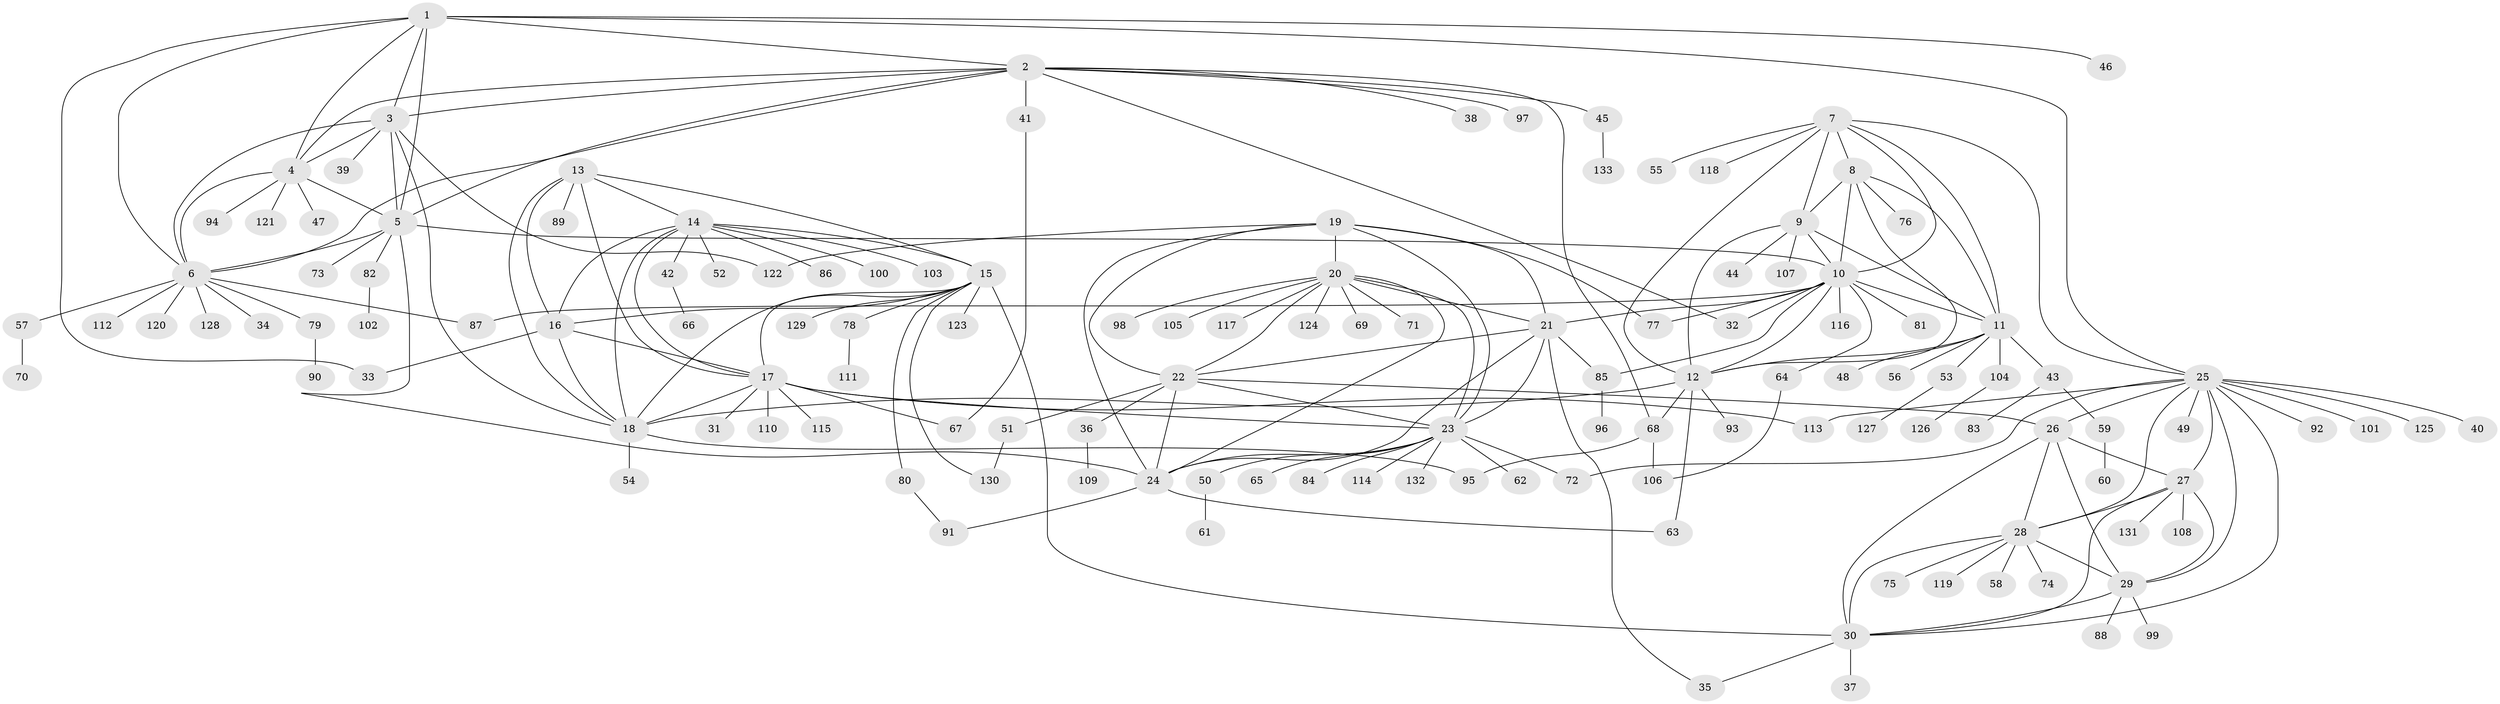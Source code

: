 // coarse degree distribution, {6: 0.02830188679245283, 10: 0.03773584905660377, 7: 0.04716981132075472, 11: 0.009433962264150943, 14: 0.009433962264150943, 9: 0.018867924528301886, 5: 0.02830188679245283, 8: 0.018867924528301886, 17: 0.009433962264150943, 12: 0.009433962264150943, 1: 0.6037735849056604, 2: 0.1509433962264151, 3: 0.018867924528301886, 4: 0.009433962264150943}
// Generated by graph-tools (version 1.1) at 2025/52/02/27/25 19:52:20]
// undirected, 133 vertices, 204 edges
graph export_dot {
graph [start="1"]
  node [color=gray90,style=filled];
  1;
  2;
  3;
  4;
  5;
  6;
  7;
  8;
  9;
  10;
  11;
  12;
  13;
  14;
  15;
  16;
  17;
  18;
  19;
  20;
  21;
  22;
  23;
  24;
  25;
  26;
  27;
  28;
  29;
  30;
  31;
  32;
  33;
  34;
  35;
  36;
  37;
  38;
  39;
  40;
  41;
  42;
  43;
  44;
  45;
  46;
  47;
  48;
  49;
  50;
  51;
  52;
  53;
  54;
  55;
  56;
  57;
  58;
  59;
  60;
  61;
  62;
  63;
  64;
  65;
  66;
  67;
  68;
  69;
  70;
  71;
  72;
  73;
  74;
  75;
  76;
  77;
  78;
  79;
  80;
  81;
  82;
  83;
  84;
  85;
  86;
  87;
  88;
  89;
  90;
  91;
  92;
  93;
  94;
  95;
  96;
  97;
  98;
  99;
  100;
  101;
  102;
  103;
  104;
  105;
  106;
  107;
  108;
  109;
  110;
  111;
  112;
  113;
  114;
  115;
  116;
  117;
  118;
  119;
  120;
  121;
  122;
  123;
  124;
  125;
  126;
  127;
  128;
  129;
  130;
  131;
  132;
  133;
  1 -- 2;
  1 -- 3;
  1 -- 4;
  1 -- 5;
  1 -- 6;
  1 -- 25;
  1 -- 33;
  1 -- 46;
  2 -- 3;
  2 -- 4;
  2 -- 5;
  2 -- 6;
  2 -- 32;
  2 -- 38;
  2 -- 41;
  2 -- 45;
  2 -- 68;
  2 -- 97;
  3 -- 4;
  3 -- 5;
  3 -- 6;
  3 -- 18;
  3 -- 39;
  3 -- 122;
  4 -- 5;
  4 -- 6;
  4 -- 47;
  4 -- 94;
  4 -- 121;
  5 -- 6;
  5 -- 10;
  5 -- 24;
  5 -- 73;
  5 -- 82;
  6 -- 34;
  6 -- 57;
  6 -- 79;
  6 -- 87;
  6 -- 112;
  6 -- 120;
  6 -- 128;
  7 -- 8;
  7 -- 9;
  7 -- 10;
  7 -- 11;
  7 -- 12;
  7 -- 25;
  7 -- 55;
  7 -- 118;
  8 -- 9;
  8 -- 10;
  8 -- 11;
  8 -- 12;
  8 -- 76;
  9 -- 10;
  9 -- 11;
  9 -- 12;
  9 -- 44;
  9 -- 107;
  10 -- 11;
  10 -- 12;
  10 -- 21;
  10 -- 32;
  10 -- 64;
  10 -- 77;
  10 -- 81;
  10 -- 85;
  10 -- 87;
  10 -- 116;
  11 -- 12;
  11 -- 43;
  11 -- 48;
  11 -- 53;
  11 -- 56;
  11 -- 104;
  12 -- 18;
  12 -- 63;
  12 -- 68;
  12 -- 93;
  13 -- 14;
  13 -- 15;
  13 -- 16;
  13 -- 17;
  13 -- 18;
  13 -- 89;
  14 -- 15;
  14 -- 16;
  14 -- 17;
  14 -- 18;
  14 -- 42;
  14 -- 52;
  14 -- 86;
  14 -- 100;
  14 -- 103;
  15 -- 16;
  15 -- 17;
  15 -- 18;
  15 -- 30;
  15 -- 78;
  15 -- 80;
  15 -- 123;
  15 -- 129;
  15 -- 130;
  16 -- 17;
  16 -- 18;
  16 -- 33;
  17 -- 18;
  17 -- 23;
  17 -- 31;
  17 -- 67;
  17 -- 110;
  17 -- 113;
  17 -- 115;
  18 -- 54;
  18 -- 95;
  19 -- 20;
  19 -- 21;
  19 -- 22;
  19 -- 23;
  19 -- 24;
  19 -- 77;
  19 -- 122;
  20 -- 21;
  20 -- 22;
  20 -- 23;
  20 -- 24;
  20 -- 69;
  20 -- 71;
  20 -- 98;
  20 -- 105;
  20 -- 117;
  20 -- 124;
  21 -- 22;
  21 -- 23;
  21 -- 24;
  21 -- 35;
  21 -- 85;
  22 -- 23;
  22 -- 24;
  22 -- 26;
  22 -- 36;
  22 -- 51;
  23 -- 24;
  23 -- 50;
  23 -- 62;
  23 -- 65;
  23 -- 72;
  23 -- 84;
  23 -- 114;
  23 -- 132;
  24 -- 63;
  24 -- 91;
  25 -- 26;
  25 -- 27;
  25 -- 28;
  25 -- 29;
  25 -- 30;
  25 -- 40;
  25 -- 49;
  25 -- 72;
  25 -- 92;
  25 -- 101;
  25 -- 113;
  25 -- 125;
  26 -- 27;
  26 -- 28;
  26 -- 29;
  26 -- 30;
  27 -- 28;
  27 -- 29;
  27 -- 30;
  27 -- 108;
  27 -- 131;
  28 -- 29;
  28 -- 30;
  28 -- 58;
  28 -- 74;
  28 -- 75;
  28 -- 119;
  29 -- 30;
  29 -- 88;
  29 -- 99;
  30 -- 35;
  30 -- 37;
  36 -- 109;
  41 -- 67;
  42 -- 66;
  43 -- 59;
  43 -- 83;
  45 -- 133;
  50 -- 61;
  51 -- 130;
  53 -- 127;
  57 -- 70;
  59 -- 60;
  64 -- 106;
  68 -- 95;
  68 -- 106;
  78 -- 111;
  79 -- 90;
  80 -- 91;
  82 -- 102;
  85 -- 96;
  104 -- 126;
}
